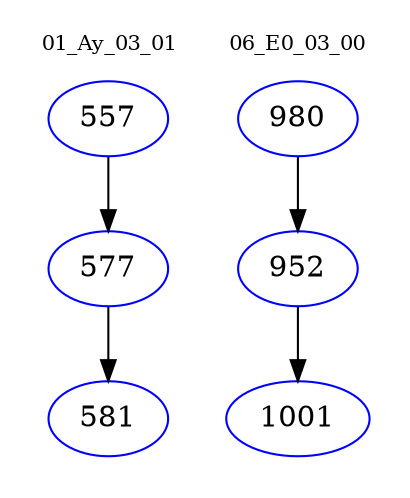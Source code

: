 digraph{
subgraph cluster_0 {
color = white
label = "01_Ay_03_01";
fontsize=10;
T0_557 [label="557", color="blue"]
T0_557 -> T0_577 [color="black"]
T0_577 [label="577", color="blue"]
T0_577 -> T0_581 [color="black"]
T0_581 [label="581", color="blue"]
}
subgraph cluster_1 {
color = white
label = "06_E0_03_00";
fontsize=10;
T1_980 [label="980", color="blue"]
T1_980 -> T1_952 [color="black"]
T1_952 [label="952", color="blue"]
T1_952 -> T1_1001 [color="black"]
T1_1001 [label="1001", color="blue"]
}
}
